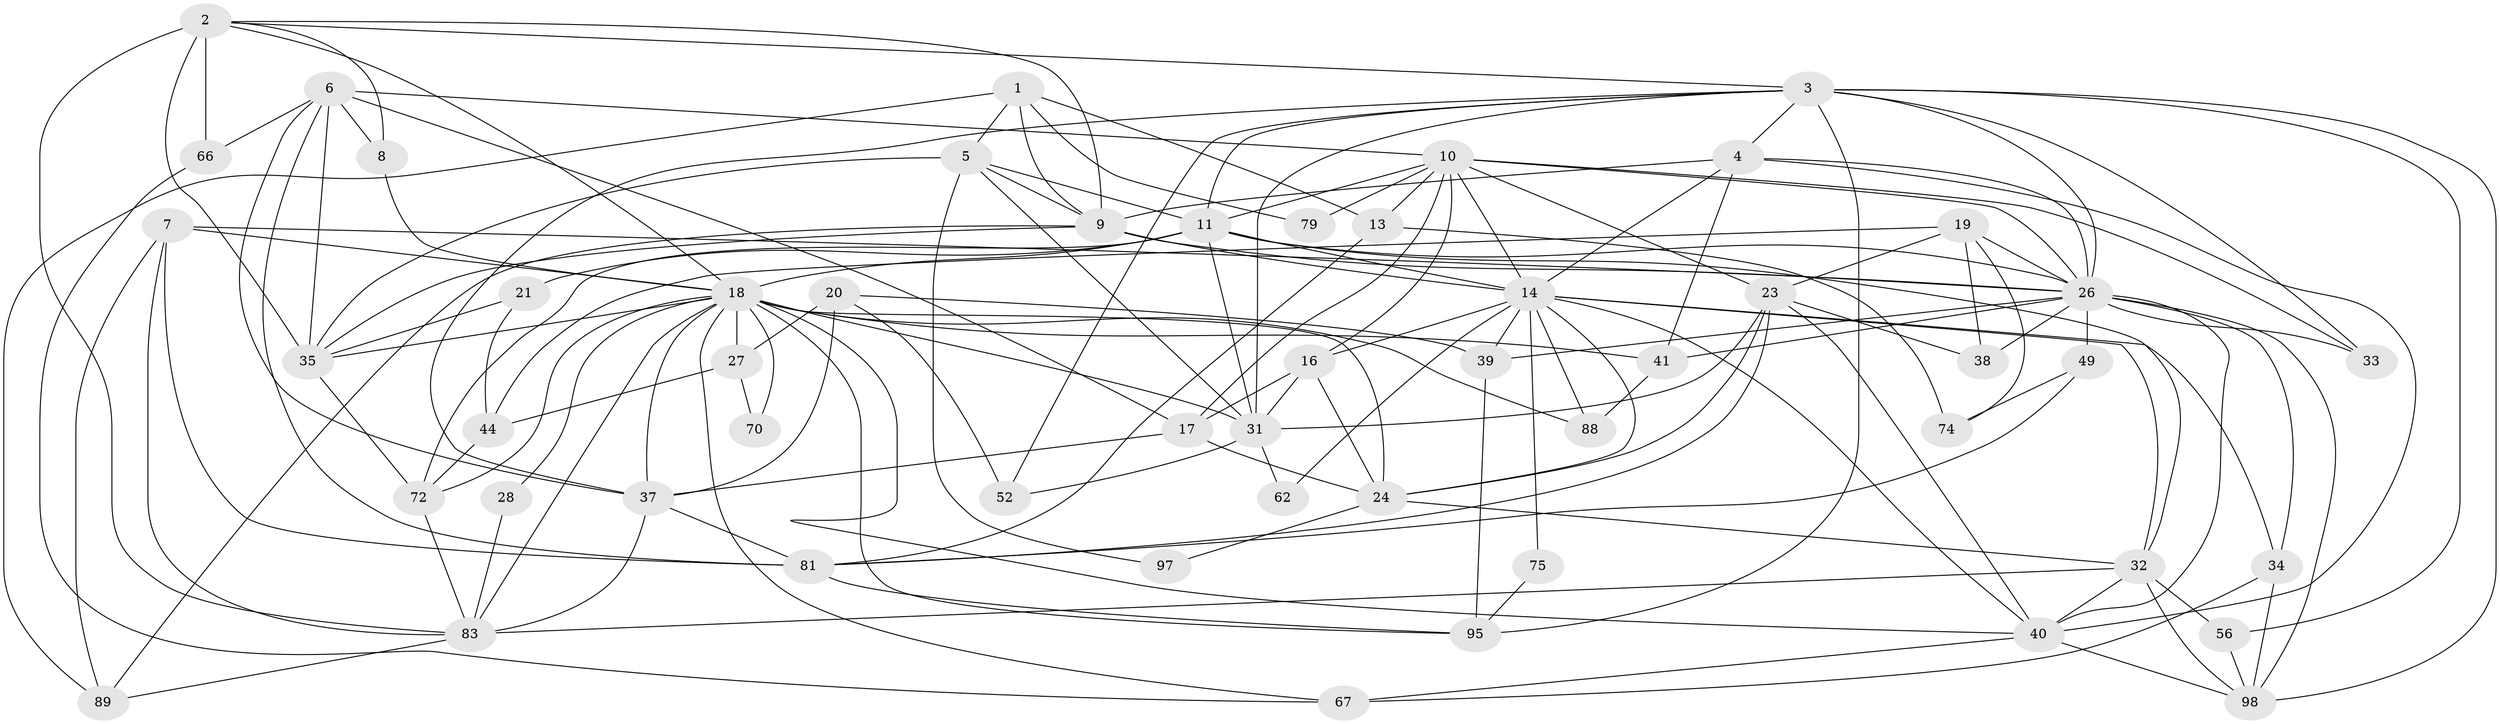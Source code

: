 // original degree distribution, {5: 0.14953271028037382, 3: 0.2803738317757009, 6: 0.102803738317757, 4: 0.2803738317757009, 9: 0.009345794392523364, 2: 0.1308411214953271, 7: 0.04672897196261682}
// Generated by graph-tools (version 1.1) at 2025/15/03/09/25 04:15:17]
// undirected, 53 vertices, 148 edges
graph export_dot {
graph [start="1"]
  node [color=gray90,style=filled];
  1;
  2 [super="+29"];
  3 [super="+50+84"];
  4 [super="+55"];
  5 [super="+77"];
  6 [super="+15"];
  7 [super="+30"];
  8;
  9 [super="+87"];
  10 [super="+12"];
  11 [super="+59+60"];
  13;
  14 [super="+22+54"];
  16 [super="+53"];
  17 [super="+36"];
  18 [super="+45+25"];
  19 [super="+43"];
  20;
  21;
  23 [super="+80"];
  24 [super="+93"];
  26 [super="+78+46"];
  27;
  28;
  31 [super="+96+100"];
  32 [super="+61"];
  33;
  34;
  35 [super="+47"];
  37 [super="+94"];
  38;
  39 [super="+57"];
  40 [super="+42"];
  41 [super="+73"];
  44;
  49;
  52;
  56;
  62;
  66;
  67;
  70;
  72;
  74;
  75;
  79;
  81;
  83 [super="+105"];
  88;
  89;
  95 [super="+103"];
  97;
  98 [super="+99"];
  1 -- 13;
  1 -- 79;
  1 -- 89;
  1 -- 9;
  1 -- 5;
  2 -- 18;
  2 -- 35 [weight=2];
  2 -- 3;
  2 -- 66 [weight=2];
  2 -- 83;
  2 -- 8;
  2 -- 9;
  3 -- 37;
  3 -- 31;
  3 -- 56;
  3 -- 98;
  3 -- 33;
  3 -- 4;
  3 -- 52;
  3 -- 95;
  3 -- 26 [weight=2];
  3 -- 11;
  4 -- 40;
  4 -- 9;
  4 -- 14;
  4 -- 26;
  4 -- 41;
  5 -- 9;
  5 -- 97;
  5 -- 35;
  5 -- 31;
  5 -- 11;
  6 -- 35;
  6 -- 37;
  6 -- 81;
  6 -- 66;
  6 -- 17;
  6 -- 8;
  6 -- 10;
  7 -- 18;
  7 -- 83;
  7 -- 89;
  7 -- 81;
  7 -- 26;
  8 -- 18;
  9 -- 35;
  9 -- 89;
  9 -- 14;
  9 -- 26;
  10 -- 23;
  10 -- 33;
  10 -- 13;
  10 -- 79;
  10 -- 16;
  10 -- 14;
  10 -- 17;
  10 -- 26;
  10 -- 11;
  11 -- 72 [weight=2];
  11 -- 31 [weight=2];
  11 -- 18;
  11 -- 32;
  11 -- 26 [weight=3];
  11 -- 21;
  11 -- 14 [weight=2];
  13 -- 74;
  13 -- 81;
  14 -- 34;
  14 -- 32;
  14 -- 39;
  14 -- 40;
  14 -- 75;
  14 -- 88;
  14 -- 62;
  14 -- 24;
  14 -- 16;
  16 -- 17;
  16 -- 24;
  16 -- 31;
  17 -- 24;
  17 -- 37;
  18 -- 72;
  18 -- 83;
  18 -- 27;
  18 -- 88;
  18 -- 28;
  18 -- 67;
  18 -- 37;
  18 -- 70;
  18 -- 40;
  18 -- 24;
  18 -- 31 [weight=2];
  18 -- 95;
  18 -- 41;
  18 -- 35;
  19 -- 23;
  19 -- 74;
  19 -- 44;
  19 -- 38;
  19 -- 26;
  20 -- 52;
  20 -- 27;
  20 -- 39;
  20 -- 37;
  21 -- 44;
  21 -- 35;
  23 -- 24;
  23 -- 38;
  23 -- 40;
  23 -- 81;
  23 -- 31;
  24 -- 97;
  24 -- 32;
  26 -- 39 [weight=2];
  26 -- 49;
  26 -- 33;
  26 -- 34;
  26 -- 98;
  26 -- 38;
  26 -- 40;
  26 -- 41;
  27 -- 44;
  27 -- 70;
  28 -- 83;
  31 -- 52;
  31 -- 62;
  32 -- 56;
  32 -- 83;
  32 -- 40;
  32 -- 98;
  34 -- 67;
  34 -- 98;
  35 -- 72;
  37 -- 81;
  37 -- 83;
  39 -- 95 [weight=2];
  40 -- 67;
  40 -- 98;
  41 -- 88;
  44 -- 72;
  49 -- 81;
  49 -- 74;
  56 -- 98;
  66 -- 67;
  72 -- 83;
  75 -- 95;
  81 -- 95;
  83 -- 89;
}
